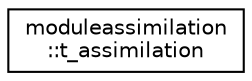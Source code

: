 digraph "Graphical Class Hierarchy"
{
 // LATEX_PDF_SIZE
  edge [fontname="Helvetica",fontsize="10",labelfontname="Helvetica",labelfontsize="10"];
  node [fontname="Helvetica",fontsize="10",shape=record];
  rankdir="LR";
  Node0 [label="moduleassimilation\l::t_assimilation",height=0.2,width=0.4,color="black", fillcolor="white", style="filled",URL="$structmoduleassimilation_1_1t__assimilation.html",tooltip=" "];
}

